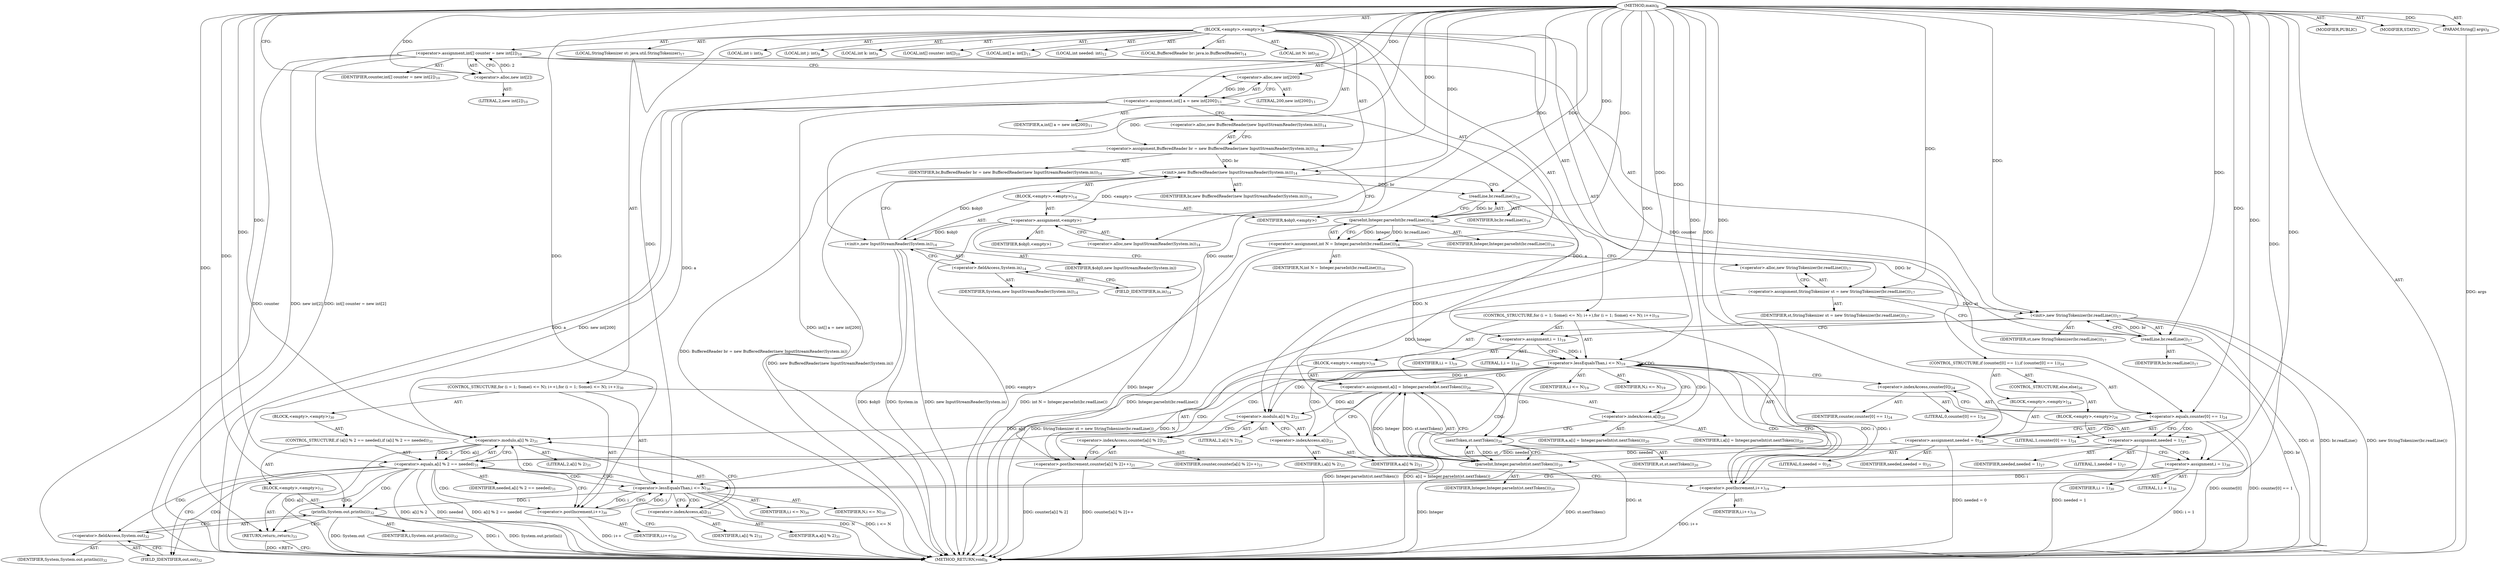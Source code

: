 digraph "main" {  
"21" [label = <(METHOD,main)<SUB>8</SUB>> ]
"22" [label = <(PARAM,String[] args)<SUB>8</SUB>> ]
"23" [label = <(BLOCK,&lt;empty&gt;,&lt;empty&gt;)<SUB>8</SUB>> ]
"24" [label = <(LOCAL,int i: int)<SUB>9</SUB>> ]
"25" [label = <(LOCAL,int j: int)<SUB>9</SUB>> ]
"26" [label = <(LOCAL,int k: int)<SUB>9</SUB>> ]
"27" [label = <(LOCAL,int[] counter: int[])<SUB>10</SUB>> ]
"28" [label = <(&lt;operator&gt;.assignment,int[] counter = new int[2])<SUB>10</SUB>> ]
"29" [label = <(IDENTIFIER,counter,int[] counter = new int[2])<SUB>10</SUB>> ]
"30" [label = <(&lt;operator&gt;.alloc,new int[2])> ]
"31" [label = <(LITERAL,2,new int[2])<SUB>10</SUB>> ]
"32" [label = <(LOCAL,int[] a: int[])<SUB>11</SUB>> ]
"33" [label = <(&lt;operator&gt;.assignment,int[] a = new int[200])<SUB>11</SUB>> ]
"34" [label = <(IDENTIFIER,a,int[] a = new int[200])<SUB>11</SUB>> ]
"35" [label = <(&lt;operator&gt;.alloc,new int[200])> ]
"36" [label = <(LITERAL,200,new int[200])<SUB>11</SUB>> ]
"37" [label = <(LOCAL,int needed: int)<SUB>12</SUB>> ]
"4" [label = <(LOCAL,BufferedReader br: java.io.BufferedReader)<SUB>14</SUB>> ]
"38" [label = <(&lt;operator&gt;.assignment,BufferedReader br = new BufferedReader(new InputStreamReader(System.in)))<SUB>14</SUB>> ]
"39" [label = <(IDENTIFIER,br,BufferedReader br = new BufferedReader(new InputStreamReader(System.in)))<SUB>14</SUB>> ]
"40" [label = <(&lt;operator&gt;.alloc,new BufferedReader(new InputStreamReader(System.in)))<SUB>14</SUB>> ]
"41" [label = <(&lt;init&gt;,new BufferedReader(new InputStreamReader(System.in)))<SUB>14</SUB>> ]
"3" [label = <(IDENTIFIER,br,new BufferedReader(new InputStreamReader(System.in)))<SUB>14</SUB>> ]
"42" [label = <(BLOCK,&lt;empty&gt;,&lt;empty&gt;)<SUB>14</SUB>> ]
"43" [label = <(&lt;operator&gt;.assignment,&lt;empty&gt;)> ]
"44" [label = <(IDENTIFIER,$obj0,&lt;empty&gt;)> ]
"45" [label = <(&lt;operator&gt;.alloc,new InputStreamReader(System.in))<SUB>14</SUB>> ]
"46" [label = <(&lt;init&gt;,new InputStreamReader(System.in))<SUB>14</SUB>> ]
"47" [label = <(IDENTIFIER,$obj0,new InputStreamReader(System.in))> ]
"48" [label = <(&lt;operator&gt;.fieldAccess,System.in)<SUB>14</SUB>> ]
"49" [label = <(IDENTIFIER,System,new InputStreamReader(System.in))<SUB>14</SUB>> ]
"50" [label = <(FIELD_IDENTIFIER,in,in)<SUB>14</SUB>> ]
"51" [label = <(IDENTIFIER,$obj0,&lt;empty&gt;)> ]
"52" [label = <(LOCAL,int N: int)<SUB>16</SUB>> ]
"53" [label = <(&lt;operator&gt;.assignment,int N = Integer.parseInt(br.readLine()))<SUB>16</SUB>> ]
"54" [label = <(IDENTIFIER,N,int N = Integer.parseInt(br.readLine()))<SUB>16</SUB>> ]
"55" [label = <(parseInt,Integer.parseInt(br.readLine()))<SUB>16</SUB>> ]
"56" [label = <(IDENTIFIER,Integer,Integer.parseInt(br.readLine()))<SUB>16</SUB>> ]
"57" [label = <(readLine,br.readLine())<SUB>16</SUB>> ]
"58" [label = <(IDENTIFIER,br,br.readLine())<SUB>16</SUB>> ]
"6" [label = <(LOCAL,StringTokenizer st: java.util.StringTokenizer)<SUB>17</SUB>> ]
"59" [label = <(&lt;operator&gt;.assignment,StringTokenizer st = new StringTokenizer(br.readLine()))<SUB>17</SUB>> ]
"60" [label = <(IDENTIFIER,st,StringTokenizer st = new StringTokenizer(br.readLine()))<SUB>17</SUB>> ]
"61" [label = <(&lt;operator&gt;.alloc,new StringTokenizer(br.readLine()))<SUB>17</SUB>> ]
"62" [label = <(&lt;init&gt;,new StringTokenizer(br.readLine()))<SUB>17</SUB>> ]
"5" [label = <(IDENTIFIER,st,new StringTokenizer(br.readLine()))<SUB>17</SUB>> ]
"63" [label = <(readLine,br.readLine())<SUB>17</SUB>> ]
"64" [label = <(IDENTIFIER,br,br.readLine())<SUB>17</SUB>> ]
"65" [label = <(CONTROL_STRUCTURE,for (i = 1; Some(i &lt;= N); i++),for (i = 1; Some(i &lt;= N); i++))<SUB>19</SUB>> ]
"66" [label = <(&lt;operator&gt;.assignment,i = 1)<SUB>19</SUB>> ]
"67" [label = <(IDENTIFIER,i,i = 1)<SUB>19</SUB>> ]
"68" [label = <(LITERAL,1,i = 1)<SUB>19</SUB>> ]
"69" [label = <(&lt;operator&gt;.lessEqualsThan,i &lt;= N)<SUB>19</SUB>> ]
"70" [label = <(IDENTIFIER,i,i &lt;= N)<SUB>19</SUB>> ]
"71" [label = <(IDENTIFIER,N,i &lt;= N)<SUB>19</SUB>> ]
"72" [label = <(&lt;operator&gt;.postIncrement,i++)<SUB>19</SUB>> ]
"73" [label = <(IDENTIFIER,i,i++)<SUB>19</SUB>> ]
"74" [label = <(BLOCK,&lt;empty&gt;,&lt;empty&gt;)<SUB>19</SUB>> ]
"75" [label = <(&lt;operator&gt;.assignment,a[i] = Integer.parseInt(st.nextToken()))<SUB>20</SUB>> ]
"76" [label = <(&lt;operator&gt;.indexAccess,a[i])<SUB>20</SUB>> ]
"77" [label = <(IDENTIFIER,a,a[i] = Integer.parseInt(st.nextToken()))<SUB>20</SUB>> ]
"78" [label = <(IDENTIFIER,i,a[i] = Integer.parseInt(st.nextToken()))<SUB>20</SUB>> ]
"79" [label = <(parseInt,Integer.parseInt(st.nextToken()))<SUB>20</SUB>> ]
"80" [label = <(IDENTIFIER,Integer,Integer.parseInt(st.nextToken()))<SUB>20</SUB>> ]
"81" [label = <(nextToken,st.nextToken())<SUB>20</SUB>> ]
"82" [label = <(IDENTIFIER,st,st.nextToken())<SUB>20</SUB>> ]
"83" [label = <(&lt;operator&gt;.postIncrement,counter[a[i] % 2]++)<SUB>21</SUB>> ]
"84" [label = <(&lt;operator&gt;.indexAccess,counter[a[i] % 2])<SUB>21</SUB>> ]
"85" [label = <(IDENTIFIER,counter,counter[a[i] % 2]++)<SUB>21</SUB>> ]
"86" [label = <(&lt;operator&gt;.modulo,a[i] % 2)<SUB>21</SUB>> ]
"87" [label = <(&lt;operator&gt;.indexAccess,a[i])<SUB>21</SUB>> ]
"88" [label = <(IDENTIFIER,a,a[i] % 2)<SUB>21</SUB>> ]
"89" [label = <(IDENTIFIER,i,a[i] % 2)<SUB>21</SUB>> ]
"90" [label = <(LITERAL,2,a[i] % 2)<SUB>21</SUB>> ]
"91" [label = <(CONTROL_STRUCTURE,if (counter[0] == 1),if (counter[0] == 1))<SUB>24</SUB>> ]
"92" [label = <(&lt;operator&gt;.equals,counter[0] == 1)<SUB>24</SUB>> ]
"93" [label = <(&lt;operator&gt;.indexAccess,counter[0])<SUB>24</SUB>> ]
"94" [label = <(IDENTIFIER,counter,counter[0] == 1)<SUB>24</SUB>> ]
"95" [label = <(LITERAL,0,counter[0] == 1)<SUB>24</SUB>> ]
"96" [label = <(LITERAL,1,counter[0] == 1)<SUB>24</SUB>> ]
"97" [label = <(BLOCK,&lt;empty&gt;,&lt;empty&gt;)<SUB>24</SUB>> ]
"98" [label = <(&lt;operator&gt;.assignment,needed = 0)<SUB>25</SUB>> ]
"99" [label = <(IDENTIFIER,needed,needed = 0)<SUB>25</SUB>> ]
"100" [label = <(LITERAL,0,needed = 0)<SUB>25</SUB>> ]
"101" [label = <(CONTROL_STRUCTURE,else,else)<SUB>26</SUB>> ]
"102" [label = <(BLOCK,&lt;empty&gt;,&lt;empty&gt;)<SUB>26</SUB>> ]
"103" [label = <(&lt;operator&gt;.assignment,needed = 1)<SUB>27</SUB>> ]
"104" [label = <(IDENTIFIER,needed,needed = 1)<SUB>27</SUB>> ]
"105" [label = <(LITERAL,1,needed = 1)<SUB>27</SUB>> ]
"106" [label = <(CONTROL_STRUCTURE,for (i = 1; Some(i &lt;= N); i++),for (i = 1; Some(i &lt;= N); i++))<SUB>30</SUB>> ]
"107" [label = <(&lt;operator&gt;.assignment,i = 1)<SUB>30</SUB>> ]
"108" [label = <(IDENTIFIER,i,i = 1)<SUB>30</SUB>> ]
"109" [label = <(LITERAL,1,i = 1)<SUB>30</SUB>> ]
"110" [label = <(&lt;operator&gt;.lessEqualsThan,i &lt;= N)<SUB>30</SUB>> ]
"111" [label = <(IDENTIFIER,i,i &lt;= N)<SUB>30</SUB>> ]
"112" [label = <(IDENTIFIER,N,i &lt;= N)<SUB>30</SUB>> ]
"113" [label = <(&lt;operator&gt;.postIncrement,i++)<SUB>30</SUB>> ]
"114" [label = <(IDENTIFIER,i,i++)<SUB>30</SUB>> ]
"115" [label = <(BLOCK,&lt;empty&gt;,&lt;empty&gt;)<SUB>30</SUB>> ]
"116" [label = <(CONTROL_STRUCTURE,if (a[i] % 2 == needed),if (a[i] % 2 == needed))<SUB>31</SUB>> ]
"117" [label = <(&lt;operator&gt;.equals,a[i] % 2 == needed)<SUB>31</SUB>> ]
"118" [label = <(&lt;operator&gt;.modulo,a[i] % 2)<SUB>31</SUB>> ]
"119" [label = <(&lt;operator&gt;.indexAccess,a[i])<SUB>31</SUB>> ]
"120" [label = <(IDENTIFIER,a,a[i] % 2)<SUB>31</SUB>> ]
"121" [label = <(IDENTIFIER,i,a[i] % 2)<SUB>31</SUB>> ]
"122" [label = <(LITERAL,2,a[i] % 2)<SUB>31</SUB>> ]
"123" [label = <(IDENTIFIER,needed,a[i] % 2 == needed)<SUB>31</SUB>> ]
"124" [label = <(BLOCK,&lt;empty&gt;,&lt;empty&gt;)<SUB>31</SUB>> ]
"125" [label = <(println,System.out.println(i))<SUB>32</SUB>> ]
"126" [label = <(&lt;operator&gt;.fieldAccess,System.out)<SUB>32</SUB>> ]
"127" [label = <(IDENTIFIER,System,System.out.println(i))<SUB>32</SUB>> ]
"128" [label = <(FIELD_IDENTIFIER,out,out)<SUB>32</SUB>> ]
"129" [label = <(IDENTIFIER,i,System.out.println(i))<SUB>32</SUB>> ]
"130" [label = <(RETURN,return;,return;)<SUB>33</SUB>> ]
"131" [label = <(MODIFIER,PUBLIC)> ]
"132" [label = <(MODIFIER,STATIC)> ]
"133" [label = <(METHOD_RETURN,void)<SUB>8</SUB>> ]
  "21" -> "22"  [ label = "AST: "] 
  "21" -> "23"  [ label = "AST: "] 
  "21" -> "131"  [ label = "AST: "] 
  "21" -> "132"  [ label = "AST: "] 
  "21" -> "133"  [ label = "AST: "] 
  "23" -> "24"  [ label = "AST: "] 
  "23" -> "25"  [ label = "AST: "] 
  "23" -> "26"  [ label = "AST: "] 
  "23" -> "27"  [ label = "AST: "] 
  "23" -> "28"  [ label = "AST: "] 
  "23" -> "32"  [ label = "AST: "] 
  "23" -> "33"  [ label = "AST: "] 
  "23" -> "37"  [ label = "AST: "] 
  "23" -> "4"  [ label = "AST: "] 
  "23" -> "38"  [ label = "AST: "] 
  "23" -> "41"  [ label = "AST: "] 
  "23" -> "52"  [ label = "AST: "] 
  "23" -> "53"  [ label = "AST: "] 
  "23" -> "6"  [ label = "AST: "] 
  "23" -> "59"  [ label = "AST: "] 
  "23" -> "62"  [ label = "AST: "] 
  "23" -> "65"  [ label = "AST: "] 
  "23" -> "91"  [ label = "AST: "] 
  "23" -> "106"  [ label = "AST: "] 
  "28" -> "29"  [ label = "AST: "] 
  "28" -> "30"  [ label = "AST: "] 
  "30" -> "31"  [ label = "AST: "] 
  "33" -> "34"  [ label = "AST: "] 
  "33" -> "35"  [ label = "AST: "] 
  "35" -> "36"  [ label = "AST: "] 
  "38" -> "39"  [ label = "AST: "] 
  "38" -> "40"  [ label = "AST: "] 
  "41" -> "3"  [ label = "AST: "] 
  "41" -> "42"  [ label = "AST: "] 
  "42" -> "43"  [ label = "AST: "] 
  "42" -> "46"  [ label = "AST: "] 
  "42" -> "51"  [ label = "AST: "] 
  "43" -> "44"  [ label = "AST: "] 
  "43" -> "45"  [ label = "AST: "] 
  "46" -> "47"  [ label = "AST: "] 
  "46" -> "48"  [ label = "AST: "] 
  "48" -> "49"  [ label = "AST: "] 
  "48" -> "50"  [ label = "AST: "] 
  "53" -> "54"  [ label = "AST: "] 
  "53" -> "55"  [ label = "AST: "] 
  "55" -> "56"  [ label = "AST: "] 
  "55" -> "57"  [ label = "AST: "] 
  "57" -> "58"  [ label = "AST: "] 
  "59" -> "60"  [ label = "AST: "] 
  "59" -> "61"  [ label = "AST: "] 
  "62" -> "5"  [ label = "AST: "] 
  "62" -> "63"  [ label = "AST: "] 
  "63" -> "64"  [ label = "AST: "] 
  "65" -> "66"  [ label = "AST: "] 
  "65" -> "69"  [ label = "AST: "] 
  "65" -> "72"  [ label = "AST: "] 
  "65" -> "74"  [ label = "AST: "] 
  "66" -> "67"  [ label = "AST: "] 
  "66" -> "68"  [ label = "AST: "] 
  "69" -> "70"  [ label = "AST: "] 
  "69" -> "71"  [ label = "AST: "] 
  "72" -> "73"  [ label = "AST: "] 
  "74" -> "75"  [ label = "AST: "] 
  "74" -> "83"  [ label = "AST: "] 
  "75" -> "76"  [ label = "AST: "] 
  "75" -> "79"  [ label = "AST: "] 
  "76" -> "77"  [ label = "AST: "] 
  "76" -> "78"  [ label = "AST: "] 
  "79" -> "80"  [ label = "AST: "] 
  "79" -> "81"  [ label = "AST: "] 
  "81" -> "82"  [ label = "AST: "] 
  "83" -> "84"  [ label = "AST: "] 
  "84" -> "85"  [ label = "AST: "] 
  "84" -> "86"  [ label = "AST: "] 
  "86" -> "87"  [ label = "AST: "] 
  "86" -> "90"  [ label = "AST: "] 
  "87" -> "88"  [ label = "AST: "] 
  "87" -> "89"  [ label = "AST: "] 
  "91" -> "92"  [ label = "AST: "] 
  "91" -> "97"  [ label = "AST: "] 
  "91" -> "101"  [ label = "AST: "] 
  "92" -> "93"  [ label = "AST: "] 
  "92" -> "96"  [ label = "AST: "] 
  "93" -> "94"  [ label = "AST: "] 
  "93" -> "95"  [ label = "AST: "] 
  "97" -> "98"  [ label = "AST: "] 
  "98" -> "99"  [ label = "AST: "] 
  "98" -> "100"  [ label = "AST: "] 
  "101" -> "102"  [ label = "AST: "] 
  "102" -> "103"  [ label = "AST: "] 
  "103" -> "104"  [ label = "AST: "] 
  "103" -> "105"  [ label = "AST: "] 
  "106" -> "107"  [ label = "AST: "] 
  "106" -> "110"  [ label = "AST: "] 
  "106" -> "113"  [ label = "AST: "] 
  "106" -> "115"  [ label = "AST: "] 
  "107" -> "108"  [ label = "AST: "] 
  "107" -> "109"  [ label = "AST: "] 
  "110" -> "111"  [ label = "AST: "] 
  "110" -> "112"  [ label = "AST: "] 
  "113" -> "114"  [ label = "AST: "] 
  "115" -> "116"  [ label = "AST: "] 
  "116" -> "117"  [ label = "AST: "] 
  "116" -> "124"  [ label = "AST: "] 
  "117" -> "118"  [ label = "AST: "] 
  "117" -> "123"  [ label = "AST: "] 
  "118" -> "119"  [ label = "AST: "] 
  "118" -> "122"  [ label = "AST: "] 
  "119" -> "120"  [ label = "AST: "] 
  "119" -> "121"  [ label = "AST: "] 
  "124" -> "125"  [ label = "AST: "] 
  "124" -> "130"  [ label = "AST: "] 
  "125" -> "126"  [ label = "AST: "] 
  "125" -> "129"  [ label = "AST: "] 
  "126" -> "127"  [ label = "AST: "] 
  "126" -> "128"  [ label = "AST: "] 
  "28" -> "35"  [ label = "CFG: "] 
  "33" -> "40"  [ label = "CFG: "] 
  "38" -> "45"  [ label = "CFG: "] 
  "41" -> "57"  [ label = "CFG: "] 
  "53" -> "61"  [ label = "CFG: "] 
  "59" -> "63"  [ label = "CFG: "] 
  "62" -> "66"  [ label = "CFG: "] 
  "30" -> "28"  [ label = "CFG: "] 
  "35" -> "33"  [ label = "CFG: "] 
  "40" -> "38"  [ label = "CFG: "] 
  "55" -> "53"  [ label = "CFG: "] 
  "61" -> "59"  [ label = "CFG: "] 
  "63" -> "62"  [ label = "CFG: "] 
  "66" -> "69"  [ label = "CFG: "] 
  "69" -> "76"  [ label = "CFG: "] 
  "69" -> "93"  [ label = "CFG: "] 
  "72" -> "69"  [ label = "CFG: "] 
  "92" -> "98"  [ label = "CFG: "] 
  "92" -> "103"  [ label = "CFG: "] 
  "107" -> "110"  [ label = "CFG: "] 
  "110" -> "133"  [ label = "CFG: "] 
  "110" -> "119"  [ label = "CFG: "] 
  "113" -> "110"  [ label = "CFG: "] 
  "43" -> "50"  [ label = "CFG: "] 
  "46" -> "41"  [ label = "CFG: "] 
  "57" -> "55"  [ label = "CFG: "] 
  "75" -> "87"  [ label = "CFG: "] 
  "83" -> "72"  [ label = "CFG: "] 
  "93" -> "92"  [ label = "CFG: "] 
  "98" -> "107"  [ label = "CFG: "] 
  "45" -> "43"  [ label = "CFG: "] 
  "48" -> "46"  [ label = "CFG: "] 
  "76" -> "81"  [ label = "CFG: "] 
  "79" -> "75"  [ label = "CFG: "] 
  "84" -> "83"  [ label = "CFG: "] 
  "103" -> "107"  [ label = "CFG: "] 
  "117" -> "128"  [ label = "CFG: "] 
  "117" -> "113"  [ label = "CFG: "] 
  "50" -> "48"  [ label = "CFG: "] 
  "81" -> "79"  [ label = "CFG: "] 
  "86" -> "84"  [ label = "CFG: "] 
  "118" -> "117"  [ label = "CFG: "] 
  "125" -> "130"  [ label = "CFG: "] 
  "130" -> "133"  [ label = "CFG: "] 
  "87" -> "86"  [ label = "CFG: "] 
  "119" -> "118"  [ label = "CFG: "] 
  "126" -> "125"  [ label = "CFG: "] 
  "128" -> "126"  [ label = "CFG: "] 
  "21" -> "30"  [ label = "CFG: "] 
  "130" -> "133"  [ label = "DDG: &lt;RET&gt;"] 
  "22" -> "133"  [ label = "DDG: args"] 
  "28" -> "133"  [ label = "DDG: counter"] 
  "28" -> "133"  [ label = "DDG: new int[2]"] 
  "28" -> "133"  [ label = "DDG: int[] counter = new int[2]"] 
  "33" -> "133"  [ label = "DDG: a"] 
  "33" -> "133"  [ label = "DDG: new int[200]"] 
  "33" -> "133"  [ label = "DDG: int[] a = new int[200]"] 
  "38" -> "133"  [ label = "DDG: BufferedReader br = new BufferedReader(new InputStreamReader(System.in))"] 
  "43" -> "133"  [ label = "DDG: &lt;empty&gt;"] 
  "46" -> "133"  [ label = "DDG: $obj0"] 
  "46" -> "133"  [ label = "DDG: System.in"] 
  "46" -> "133"  [ label = "DDG: new InputStreamReader(System.in)"] 
  "41" -> "133"  [ label = "DDG: new BufferedReader(new InputStreamReader(System.in))"] 
  "55" -> "133"  [ label = "DDG: Integer"] 
  "53" -> "133"  [ label = "DDG: Integer.parseInt(br.readLine())"] 
  "53" -> "133"  [ label = "DDG: int N = Integer.parseInt(br.readLine())"] 
  "59" -> "133"  [ label = "DDG: StringTokenizer st = new StringTokenizer(br.readLine())"] 
  "62" -> "133"  [ label = "DDG: st"] 
  "63" -> "133"  [ label = "DDG: br"] 
  "62" -> "133"  [ label = "DDG: br.readLine()"] 
  "62" -> "133"  [ label = "DDG: new StringTokenizer(br.readLine())"] 
  "92" -> "133"  [ label = "DDG: counter[0]"] 
  "92" -> "133"  [ label = "DDG: counter[0] == 1"] 
  "103" -> "133"  [ label = "DDG: needed = 1"] 
  "98" -> "133"  [ label = "DDG: needed = 0"] 
  "107" -> "133"  [ label = "DDG: i = 1"] 
  "110" -> "133"  [ label = "DDG: N"] 
  "110" -> "133"  [ label = "DDG: i &lt;= N"] 
  "118" -> "133"  [ label = "DDG: a[i]"] 
  "117" -> "133"  [ label = "DDG: a[i] % 2"] 
  "117" -> "133"  [ label = "DDG: needed"] 
  "117" -> "133"  [ label = "DDG: a[i] % 2 == needed"] 
  "113" -> "133"  [ label = "DDG: i++"] 
  "125" -> "133"  [ label = "DDG: System.out"] 
  "125" -> "133"  [ label = "DDG: i"] 
  "125" -> "133"  [ label = "DDG: System.out.println(i)"] 
  "79" -> "133"  [ label = "DDG: Integer"] 
  "81" -> "133"  [ label = "DDG: st"] 
  "79" -> "133"  [ label = "DDG: st.nextToken()"] 
  "75" -> "133"  [ label = "DDG: Integer.parseInt(st.nextToken())"] 
  "75" -> "133"  [ label = "DDG: a[i] = Integer.parseInt(st.nextToken())"] 
  "83" -> "133"  [ label = "DDG: counter[a[i] % 2]"] 
  "83" -> "133"  [ label = "DDG: counter[a[i] % 2]++"] 
  "72" -> "133"  [ label = "DDG: i++"] 
  "21" -> "22"  [ label = "DDG: "] 
  "30" -> "28"  [ label = "DDG: 2"] 
  "35" -> "33"  [ label = "DDG: 200"] 
  "21" -> "38"  [ label = "DDG: "] 
  "55" -> "53"  [ label = "DDG: Integer"] 
  "55" -> "53"  [ label = "DDG: br.readLine()"] 
  "21" -> "59"  [ label = "DDG: "] 
  "38" -> "41"  [ label = "DDG: br"] 
  "21" -> "41"  [ label = "DDG: "] 
  "43" -> "41"  [ label = "DDG: &lt;empty&gt;"] 
  "46" -> "41"  [ label = "DDG: $obj0"] 
  "59" -> "62"  [ label = "DDG: st"] 
  "21" -> "62"  [ label = "DDG: "] 
  "63" -> "62"  [ label = "DDG: br"] 
  "21" -> "66"  [ label = "DDG: "] 
  "21" -> "107"  [ label = "DDG: "] 
  "21" -> "30"  [ label = "DDG: "] 
  "21" -> "35"  [ label = "DDG: "] 
  "21" -> "43"  [ label = "DDG: "] 
  "21" -> "51"  [ label = "DDG: "] 
  "21" -> "55"  [ label = "DDG: "] 
  "57" -> "55"  [ label = "DDG: br"] 
  "57" -> "63"  [ label = "DDG: br"] 
  "21" -> "63"  [ label = "DDG: "] 
  "66" -> "69"  [ label = "DDG: i"] 
  "72" -> "69"  [ label = "DDG: i"] 
  "21" -> "69"  [ label = "DDG: "] 
  "53" -> "69"  [ label = "DDG: N"] 
  "69" -> "72"  [ label = "DDG: i"] 
  "21" -> "72"  [ label = "DDG: "] 
  "79" -> "75"  [ label = "DDG: Integer"] 
  "79" -> "75"  [ label = "DDG: st.nextToken()"] 
  "28" -> "92"  [ label = "DDG: counter"] 
  "21" -> "92"  [ label = "DDG: "] 
  "21" -> "98"  [ label = "DDG: "] 
  "107" -> "110"  [ label = "DDG: i"] 
  "113" -> "110"  [ label = "DDG: i"] 
  "21" -> "110"  [ label = "DDG: "] 
  "69" -> "110"  [ label = "DDG: N"] 
  "110" -> "113"  [ label = "DDG: i"] 
  "21" -> "113"  [ label = "DDG: "] 
  "43" -> "46"  [ label = "DDG: $obj0"] 
  "21" -> "46"  [ label = "DDG: "] 
  "41" -> "57"  [ label = "DDG: br"] 
  "21" -> "57"  [ label = "DDG: "] 
  "28" -> "83"  [ label = "DDG: counter"] 
  "21" -> "103"  [ label = "DDG: "] 
  "55" -> "79"  [ label = "DDG: Integer"] 
  "21" -> "79"  [ label = "DDG: "] 
  "81" -> "79"  [ label = "DDG: st"] 
  "118" -> "117"  [ label = "DDG: a[i]"] 
  "118" -> "117"  [ label = "DDG: 2"] 
  "103" -> "117"  [ label = "DDG: needed"] 
  "98" -> "117"  [ label = "DDG: needed"] 
  "21" -> "117"  [ label = "DDG: "] 
  "21" -> "130"  [ label = "DDG: "] 
  "62" -> "81"  [ label = "DDG: st"] 
  "21" -> "81"  [ label = "DDG: "] 
  "33" -> "86"  [ label = "DDG: a"] 
  "75" -> "86"  [ label = "DDG: a[i]"] 
  "21" -> "86"  [ label = "DDG: "] 
  "33" -> "118"  [ label = "DDG: a"] 
  "86" -> "118"  [ label = "DDG: a[i]"] 
  "21" -> "118"  [ label = "DDG: "] 
  "110" -> "125"  [ label = "DDG: i"] 
  "21" -> "125"  [ label = "DDG: "] 
  "69" -> "83"  [ label = "CDG: "] 
  "69" -> "75"  [ label = "CDG: "] 
  "69" -> "81"  [ label = "CDG: "] 
  "69" -> "84"  [ label = "CDG: "] 
  "69" -> "72"  [ label = "CDG: "] 
  "69" -> "69"  [ label = "CDG: "] 
  "69" -> "76"  [ label = "CDG: "] 
  "69" -> "87"  [ label = "CDG: "] 
  "69" -> "79"  [ label = "CDG: "] 
  "69" -> "86"  [ label = "CDG: "] 
  "92" -> "98"  [ label = "CDG: "] 
  "92" -> "103"  [ label = "CDG: "] 
  "110" -> "118"  [ label = "CDG: "] 
  "110" -> "119"  [ label = "CDG: "] 
  "110" -> "117"  [ label = "CDG: "] 
  "117" -> "113"  [ label = "CDG: "] 
  "117" -> "128"  [ label = "CDG: "] 
  "117" -> "130"  [ label = "CDG: "] 
  "117" -> "110"  [ label = "CDG: "] 
  "117" -> "125"  [ label = "CDG: "] 
  "117" -> "126"  [ label = "CDG: "] 
}

